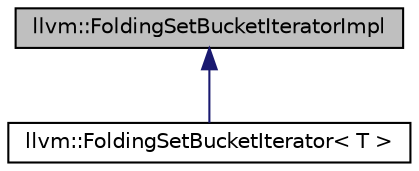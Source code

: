 digraph "llvm::FoldingSetBucketIteratorImpl"
{
 // LATEX_PDF_SIZE
  bgcolor="transparent";
  edge [fontname="Helvetica",fontsize="10",labelfontname="Helvetica",labelfontsize="10"];
  node [fontname="Helvetica",fontsize="10",shape="box"];
  Node1 [label="llvm::FoldingSetBucketIteratorImpl",height=0.2,width=0.4,color="black", fillcolor="grey75", style="filled", fontcolor="black",tooltip="FoldingSetBucketIteratorImpl - This is the common bucket iterator support shared by all folding sets,..."];
  Node1 -> Node2 [dir="back",color="midnightblue",fontsize="10",style="solid",fontname="Helvetica"];
  Node2 [label="llvm::FoldingSetBucketIterator\< T \>",height=0.2,width=0.4,color="black",URL="$classllvm_1_1FoldingSetBucketIterator.html",tooltip=" "];
}
